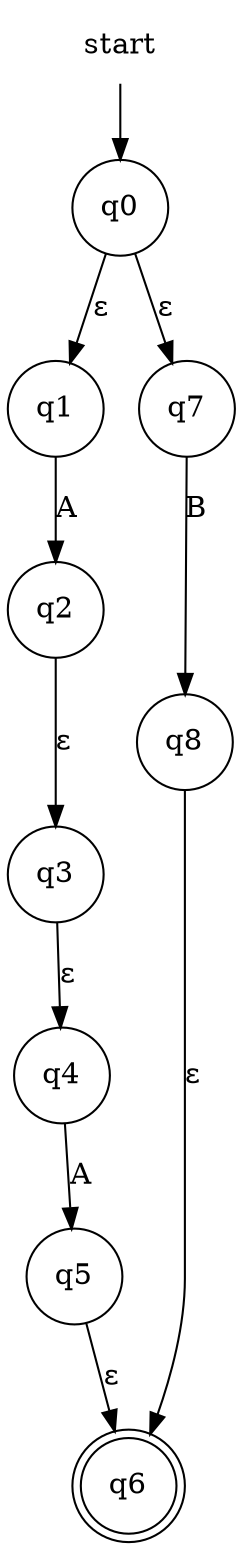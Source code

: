 digraph automaton {
    node [shape=none]; start;
    node [shape=doublecircle]; "q6";
    node [shape=circle];
    start -> "q0";
    "q0" -> "q1" [label="&epsilon;"];
    "q0" -> "q7" [label="&epsilon;"];
    "q1" -> "q2" [label="A"];
    "q2" -> "q3" [label="&epsilon;"];
    "q3" -> "q4" [label="&epsilon;"];
    "q4" -> "q5" [label="A"];
    "q5" -> "q6" [label="&epsilon;"];
    "q7" -> "q8" [label="B"];
    "q8" -> "q6" [label="&epsilon;"];
}
